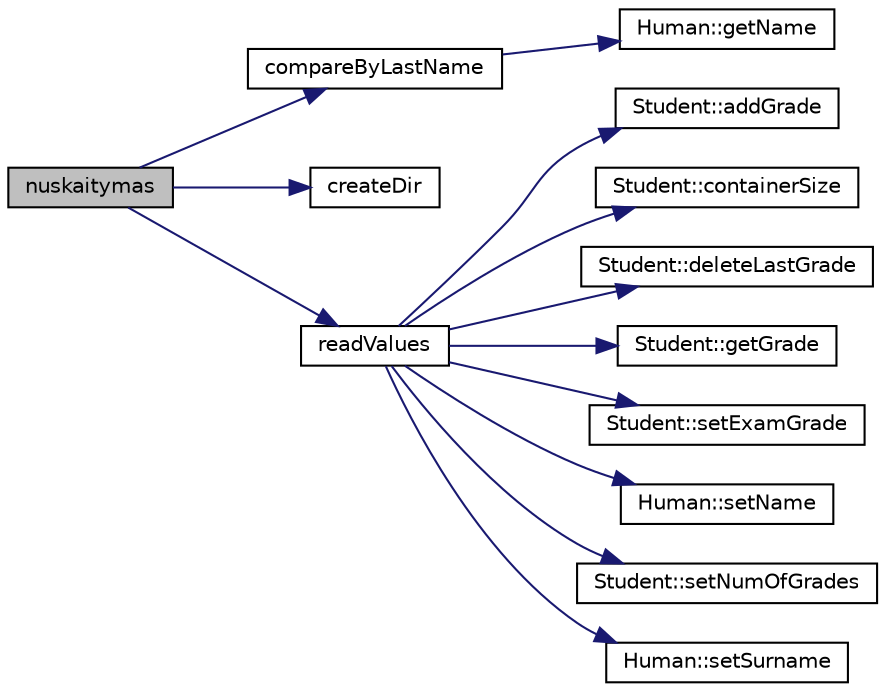 digraph "nuskaitymas"
{
 // LATEX_PDF_SIZE
  edge [fontname="Helvetica",fontsize="10",labelfontname="Helvetica",labelfontsize="10"];
  node [fontname="Helvetica",fontsize="10",shape=record];
  rankdir="LR";
  Node1 [label="nuskaitymas",height=0.2,width=0.4,color="black", fillcolor="grey75", style="filled", fontcolor="black",tooltip=" "];
  Node1 -> Node2 [color="midnightblue",fontsize="10",style="solid"];
  Node2 [label="compareByLastName",height=0.2,width=0.4,color="black", fillcolor="white", style="filled",URL="$compare_by_last_name_8cpp.html#a0fc52405dd513e6101842599759e2893",tooltip=" "];
  Node2 -> Node3 [color="midnightblue",fontsize="10",style="solid"];
  Node3 [label="Human::getName",height=0.2,width=0.4,color="black", fillcolor="white", style="filled",URL="$class_human.html#abd2113cab509ec9309936f24fd51f35f",tooltip=" "];
  Node1 -> Node4 [color="midnightblue",fontsize="10",style="solid"];
  Node4 [label="createDir",height=0.2,width=0.4,color="black", fillcolor="white", style="filled",URL="$create_dir_8cpp.html#ac56e370a9e3ff7a105a834c666b5e843",tooltip=" "];
  Node1 -> Node5 [color="midnightblue",fontsize="10",style="solid"];
  Node5 [label="readValues",height=0.2,width=0.4,color="black", fillcolor="white", style="filled",URL="$read_values_8cpp.html#aa81b4618def639b4f3a9e8ceaf765f2d",tooltip=" "];
  Node5 -> Node6 [color="midnightblue",fontsize="10",style="solid"];
  Node6 [label="Student::addGrade",height=0.2,width=0.4,color="black", fillcolor="white", style="filled",URL="$class_student.html#ae793848e9adeb5414bc995b6a49337c3",tooltip=" "];
  Node5 -> Node7 [color="midnightblue",fontsize="10",style="solid"];
  Node7 [label="Student::containerSize",height=0.2,width=0.4,color="black", fillcolor="white", style="filled",URL="$class_student.html#af8f17cecdc32dc48794a5bc22dec0c73",tooltip=" "];
  Node5 -> Node8 [color="midnightblue",fontsize="10",style="solid"];
  Node8 [label="Student::deleteLastGrade",height=0.2,width=0.4,color="black", fillcolor="white", style="filled",URL="$class_student.html#a35bd75cb75b9bb6f691121be9e8e3cb3",tooltip=" "];
  Node5 -> Node9 [color="midnightblue",fontsize="10",style="solid"];
  Node9 [label="Student::getGrade",height=0.2,width=0.4,color="black", fillcolor="white", style="filled",URL="$class_student.html#a8dca8d440345a65b65da10319ecdf50b",tooltip=" "];
  Node5 -> Node10 [color="midnightblue",fontsize="10",style="solid"];
  Node10 [label="Student::setExamGrade",height=0.2,width=0.4,color="black", fillcolor="white", style="filled",URL="$class_student.html#a6772b925420e23cac72beb2636f54721",tooltip=" "];
  Node5 -> Node11 [color="midnightblue",fontsize="10",style="solid"];
  Node11 [label="Human::setName",height=0.2,width=0.4,color="black", fillcolor="white", style="filled",URL="$class_human.html#a2894077e70890ecb62593b1fe1a5f343",tooltip=" "];
  Node5 -> Node12 [color="midnightblue",fontsize="10",style="solid"];
  Node12 [label="Student::setNumOfGrades",height=0.2,width=0.4,color="black", fillcolor="white", style="filled",URL="$class_student.html#a224b9c491ef145aa5fd858201cffb815",tooltip=" "];
  Node5 -> Node13 [color="midnightblue",fontsize="10",style="solid"];
  Node13 [label="Human::setSurname",height=0.2,width=0.4,color="black", fillcolor="white", style="filled",URL="$class_human.html#a5e40bb614ae46f8ce8f3120251abc798",tooltip=" "];
}
